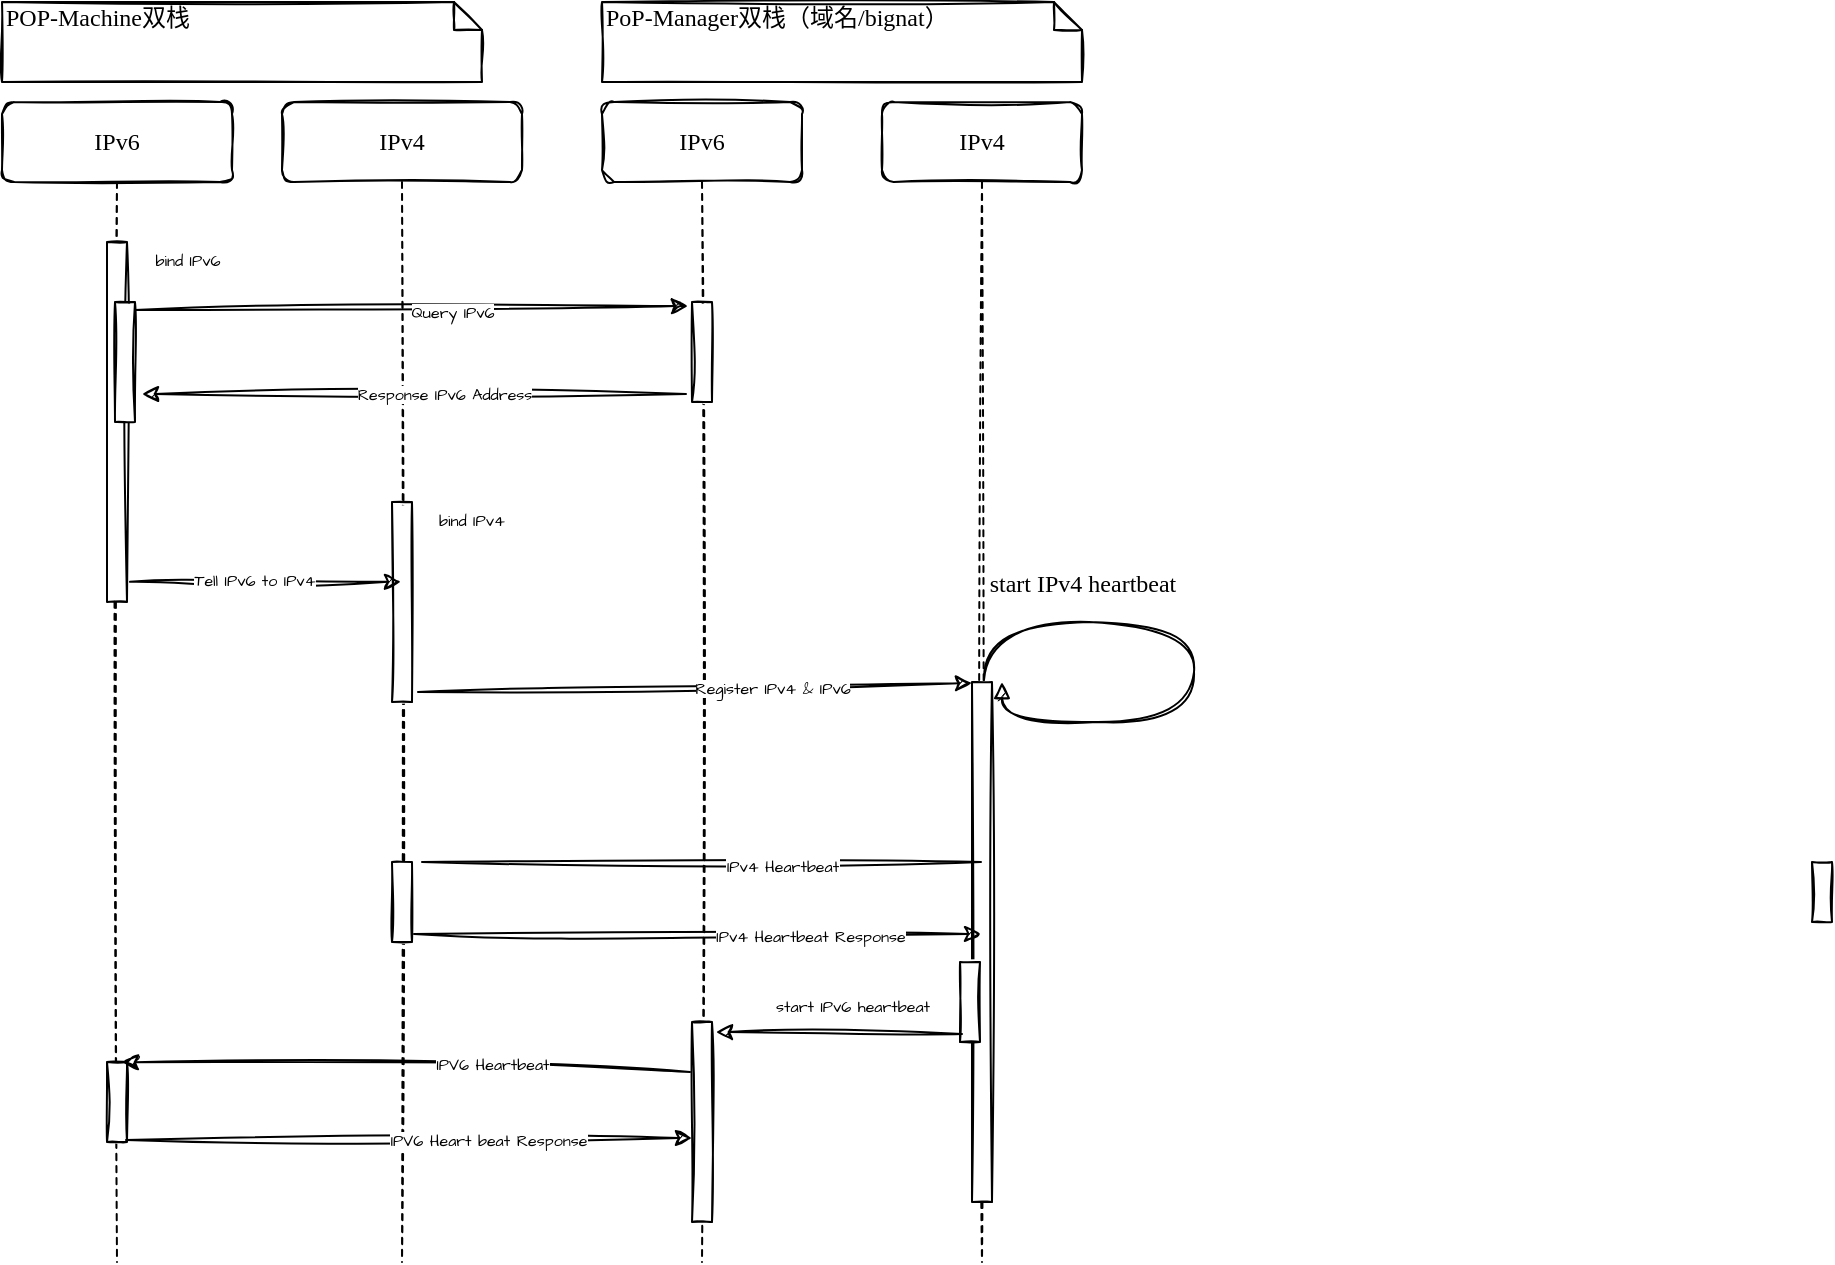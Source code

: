 <mxfile version="20.3.7" type="github"><diagram name="Page-1" id="13e1069c-82ec-6db2-03f1-153e76fe0fe0"><mxGraphModel dx="1374" dy="769" grid="1" gridSize="10" guides="1" tooltips="1" connect="1" arrows="1" fold="1" page="1" pageScale="1" pageWidth="1100" pageHeight="850" background="none" math="0" shadow="0"><root><mxCell id="0"/><mxCell id="1" parent="0"/><mxCell id="7baba1c4bc27f4b0-2" value="IPv4" style="shape=umlLifeline;perimeter=lifelinePerimeter;whiteSpace=wrap;html=1;container=1;collapsible=0;recursiveResize=0;outlineConnect=0;rounded=1;shadow=0;comic=0;labelBackgroundColor=none;strokeWidth=1;fontFamily=Verdana;fontSize=12;align=center;sketch=1;" parent="1" vertex="1"><mxGeometry x="240" y="80" width="120" height="580" as="geometry"/></mxCell><mxCell id="809fZ5iR-EyuyenYKkPi-10" value="" style="html=1;points=[];perimeter=orthogonalPerimeter;rounded=0;shadow=0;comic=0;labelBackgroundColor=none;strokeWidth=1;fontFamily=Verdana;fontSize=12;align=center;sketch=1;" vertex="1" parent="7baba1c4bc27f4b0-2"><mxGeometry x="55" y="200" width="10" height="100" as="geometry"/></mxCell><mxCell id="809fZ5iR-EyuyenYKkPi-18" value="" style="html=1;points=[];perimeter=orthogonalPerimeter;rounded=0;shadow=0;comic=0;labelBackgroundColor=none;strokeWidth=1;fontFamily=Verdana;fontSize=12;align=center;sketch=1;" vertex="1" parent="7baba1c4bc27f4b0-2"><mxGeometry x="55" y="380" width="10" height="40" as="geometry"/></mxCell><mxCell id="809fZ5iR-EyuyenYKkPi-12" value="&lt;font style=&quot;font-size: 8px;&quot;&gt;bind IPv4&lt;/font&gt;" style="text;html=1;strokeColor=none;fillColor=none;align=center;verticalAlign=middle;whiteSpace=wrap;rounded=0;sketch=1;hachureGap=4;jiggle=2;fontFamily=Architects Daughter;fontSource=https%3A%2F%2Ffonts.googleapis.com%2Fcss%3Ffamily%3DArchitects%2BDaughter;fontSize=20;" vertex="1" parent="7baba1c4bc27f4b0-2"><mxGeometry x="65" y="190" width="60" height="30" as="geometry"/></mxCell><mxCell id="7baba1c4bc27f4b0-3" value="IPv6" style="shape=umlLifeline;perimeter=lifelinePerimeter;whiteSpace=wrap;html=1;container=1;collapsible=0;recursiveResize=0;outlineConnect=0;rounded=1;shadow=0;comic=0;labelBackgroundColor=none;strokeWidth=1;fontFamily=Verdana;fontSize=12;align=center;sketch=1;" parent="1" vertex="1"><mxGeometry x="400" y="80" width="100" height="580" as="geometry"/></mxCell><mxCell id="7baba1c4bc27f4b0-13" value="" style="html=1;points=[];perimeter=orthogonalPerimeter;rounded=0;shadow=0;comic=0;labelBackgroundColor=none;strokeWidth=1;fontFamily=Verdana;fontSize=12;align=center;sketch=1;" parent="7baba1c4bc27f4b0-3" vertex="1"><mxGeometry x="45" y="100" width="10" height="50" as="geometry"/></mxCell><mxCell id="7baba1c4bc27f4b0-28" value="" style="html=1;points=[];perimeter=orthogonalPerimeter;rounded=0;shadow=0;comic=0;labelBackgroundColor=none;strokeWidth=1;fontFamily=Verdana;fontSize=12;align=center;sketch=1;" parent="7baba1c4bc27f4b0-3" vertex="1"><mxGeometry x="45" y="460" width="10" height="100" as="geometry"/></mxCell><mxCell id="7baba1c4bc27f4b0-4" value="IPv4" style="shape=umlLifeline;perimeter=lifelinePerimeter;whiteSpace=wrap;html=1;container=1;collapsible=0;recursiveResize=0;outlineConnect=0;rounded=1;shadow=0;comic=0;labelBackgroundColor=none;strokeWidth=1;fontFamily=Verdana;fontSize=12;align=center;sketch=1;" parent="1" vertex="1"><mxGeometry x="540" y="80" width="100" height="580" as="geometry"/></mxCell><mxCell id="809fZ5iR-EyuyenYKkPi-13" value="" style="html=1;points=[];perimeter=orthogonalPerimeter;rounded=0;shadow=0;comic=0;labelBackgroundColor=none;strokeWidth=1;fontFamily=Verdana;fontSize=12;align=center;sketch=1;" vertex="1" parent="7baba1c4bc27f4b0-4"><mxGeometry x="45" y="290" width="10" height="260" as="geometry"/></mxCell><mxCell id="7baba1c4bc27f4b0-19" value="" style="html=1;points=[];perimeter=orthogonalPerimeter;rounded=0;shadow=0;comic=0;labelBackgroundColor=none;strokeWidth=1;fontFamily=Verdana;fontSize=12;align=center;sketch=1;" parent="7baba1c4bc27f4b0-4" vertex="1"><mxGeometry x="39" y="430" width="10" height="40" as="geometry"/></mxCell><mxCell id="7baba1c4bc27f4b0-8" value="IPv6" style="shape=umlLifeline;perimeter=lifelinePerimeter;whiteSpace=wrap;html=1;container=1;collapsible=0;recursiveResize=0;outlineConnect=0;rounded=1;shadow=0;comic=0;labelBackgroundColor=none;strokeWidth=1;fontFamily=Verdana;fontSize=12;align=center;sketch=1;" parent="1" vertex="1"><mxGeometry x="100" y="80" width="115" height="580" as="geometry"/></mxCell><mxCell id="7baba1c4bc27f4b0-9" value="" style="html=1;points=[];perimeter=orthogonalPerimeter;rounded=0;shadow=0;comic=0;labelBackgroundColor=none;strokeWidth=1;fontFamily=Verdana;fontSize=12;align=center;sketch=1;" parent="7baba1c4bc27f4b0-8" vertex="1"><mxGeometry x="52.5" y="70" width="10" height="180" as="geometry"/></mxCell><mxCell id="809fZ5iR-EyuyenYKkPi-2" value="" style="html=1;points=[];perimeter=orthogonalPerimeter;rounded=0;shadow=0;comic=0;labelBackgroundColor=none;strokeWidth=1;fontFamily=Verdana;fontSize=12;align=center;sketch=1;" vertex="1" parent="7baba1c4bc27f4b0-8"><mxGeometry x="56.5" y="100" width="10" height="60" as="geometry"/></mxCell><mxCell id="809fZ5iR-EyuyenYKkPi-3" value="&lt;font style=&quot;font-size: 8px;&quot;&gt;bind IPv6&lt;/font&gt;" style="text;html=1;strokeColor=none;fillColor=none;align=center;verticalAlign=middle;whiteSpace=wrap;rounded=0;sketch=1;hachureGap=4;jiggle=2;fontFamily=Architects Daughter;fontSource=https%3A%2F%2Ffonts.googleapis.com%2Fcss%3Ffamily%3DArchitects%2BDaughter;fontSize=20;" vertex="1" parent="7baba1c4bc27f4b0-8"><mxGeometry x="62.5" y="60" width="60" height="30" as="geometry"/></mxCell><mxCell id="809fZ5iR-EyuyenYKkPi-30" value="" style="html=1;points=[];perimeter=orthogonalPerimeter;rounded=0;shadow=0;comic=0;labelBackgroundColor=none;strokeWidth=1;fontFamily=Verdana;fontSize=12;align=center;sketch=1;" vertex="1" parent="7baba1c4bc27f4b0-8"><mxGeometry x="52.5" y="480" width="10" height="40" as="geometry"/></mxCell><mxCell id="7baba1c4bc27f4b0-25" value="" style="html=1;points=[];perimeter=orthogonalPerimeter;rounded=0;shadow=0;comic=0;labelBackgroundColor=none;strokeColor=#000000;strokeWidth=1;fillColor=#FFFFFF;fontFamily=Verdana;fontSize=12;fontColor=#000000;align=center;sketch=1;" parent="1" vertex="1"><mxGeometry x="1005" y="460" width="10" height="30" as="geometry"/></mxCell><mxCell id="7baba1c4bc27f4b0-36" value="start IPv4 heartbeat" style="html=1;verticalAlign=bottom;endArrow=block;labelBackgroundColor=none;fontFamily=Verdana;fontSize=12;elbow=vertical;edgeStyle=orthogonalEdgeStyle;curved=1;sketch=1;exitX=0.6;exitY=-0.004;exitDx=0;exitDy=0;exitPerimeter=0;" parent="1" source="809fZ5iR-EyuyenYKkPi-13" edge="1"><mxGeometry x="-0.48" y="10" relative="1" as="geometry"><mxPoint x="645.66" y="350.46" as="sourcePoint"/><mxPoint x="600" y="370" as="targetPoint"/><Array as="points"><mxPoint x="591" y="340"/><mxPoint x="696" y="340"/><mxPoint x="696" y="390"/></Array><mxPoint as="offset"/></mxGeometry></mxCell><mxCell id="7baba1c4bc27f4b0-40" value="POP-Machine双栈" style="shape=note;whiteSpace=wrap;html=1;size=14;verticalAlign=top;align=left;spacingTop=-6;rounded=0;shadow=0;comic=0;labelBackgroundColor=none;strokeWidth=1;fontFamily=Verdana;fontSize=12;sketch=1;" parent="1" vertex="1"><mxGeometry x="100" y="30" width="240" height="40" as="geometry"/></mxCell><mxCell id="7baba1c4bc27f4b0-42" value="PoP-Manager双栈（域名/bignat）" style="shape=note;whiteSpace=wrap;html=1;size=14;verticalAlign=top;align=left;spacingTop=-6;rounded=0;shadow=0;comic=0;labelBackgroundColor=none;strokeWidth=1;fontFamily=Verdana;fontSize=12;sketch=1;" parent="1" vertex="1"><mxGeometry x="400" y="30" width="240" height="40" as="geometry"/></mxCell><mxCell id="809fZ5iR-EyuyenYKkPi-5" value="" style="endArrow=classic;html=1;rounded=0;sketch=1;hachureGap=4;jiggle=2;fontFamily=Architects Daughter;fontSource=https%3A%2F%2Ffonts.googleapis.com%2Fcss%3Ffamily%3DArchitects%2BDaughter;fontSize=8;exitX=1;exitY=0.067;exitDx=0;exitDy=0;exitPerimeter=0;entryX=-0.2;entryY=0.04;entryDx=0;entryDy=0;entryPerimeter=0;" edge="1" parent="1" source="809fZ5iR-EyuyenYKkPi-2" target="7baba1c4bc27f4b0-13"><mxGeometry width="50" height="50" relative="1" as="geometry"><mxPoint x="210" y="260" as="sourcePoint"/><mxPoint x="260" y="210" as="targetPoint"/></mxGeometry></mxCell><mxCell id="809fZ5iR-EyuyenYKkPi-6" value="Query IPv6" style="edgeLabel;html=1;align=center;verticalAlign=middle;resizable=0;points=[];fontSize=8;fontFamily=Architects Daughter;" vertex="1" connectable="0" parent="809fZ5iR-EyuyenYKkPi-5"><mxGeometry x="0.144" y="-2" relative="1" as="geometry"><mxPoint as="offset"/></mxGeometry></mxCell><mxCell id="809fZ5iR-EyuyenYKkPi-7" value="" style="endArrow=classic;html=1;rounded=0;sketch=1;hachureGap=4;jiggle=2;fontFamily=Architects Daughter;fontSource=https%3A%2F%2Ffonts.googleapis.com%2Fcss%3Ffamily%3DArchitects%2BDaughter;fontSize=8;exitX=-0.3;exitY=0.92;exitDx=0;exitDy=0;exitPerimeter=0;" edge="1" parent="1" source="7baba1c4bc27f4b0-13"><mxGeometry width="50" height="50" relative="1" as="geometry"><mxPoint x="440" y="360" as="sourcePoint"/><mxPoint x="170" y="226" as="targetPoint"/></mxGeometry></mxCell><mxCell id="809fZ5iR-EyuyenYKkPi-8" value="Response IPv6 Address" style="edgeLabel;html=1;align=center;verticalAlign=middle;resizable=0;points=[];fontSize=8;fontFamily=Architects Daughter;" vertex="1" connectable="0" parent="809fZ5iR-EyuyenYKkPi-7"><mxGeometry x="-0.108" relative="1" as="geometry"><mxPoint as="offset"/></mxGeometry></mxCell><mxCell id="809fZ5iR-EyuyenYKkPi-14" value="" style="endArrow=classic;html=1;rounded=0;sketch=1;hachureGap=4;jiggle=2;fontFamily=Architects Daughter;fontSource=https%3A%2F%2Ffonts.googleapis.com%2Fcss%3Ffamily%3DArchitects%2BDaughter;fontSize=8;exitX=1.3;exitY=0.95;exitDx=0;exitDy=0;exitPerimeter=0;entryX=0;entryY=0.002;entryDx=0;entryDy=0;entryPerimeter=0;" edge="1" parent="1" source="809fZ5iR-EyuyenYKkPi-10" target="809fZ5iR-EyuyenYKkPi-13"><mxGeometry width="50" height="50" relative="1" as="geometry"><mxPoint x="370" y="210" as="sourcePoint"/><mxPoint x="420" y="160" as="targetPoint"/></mxGeometry></mxCell><mxCell id="809fZ5iR-EyuyenYKkPi-16" value="Register IPv4 &amp;amp; IPv6" style="edgeLabel;html=1;align=center;verticalAlign=middle;resizable=0;points=[];fontSize=8;fontFamily=Architects Daughter;" vertex="1" connectable="0" parent="809fZ5iR-EyuyenYKkPi-14"><mxGeometry x="0.279" y="-1" relative="1" as="geometry"><mxPoint as="offset"/></mxGeometry></mxCell><mxCell id="809fZ5iR-EyuyenYKkPi-21" value="" style="endArrow=classic;html=1;rounded=0;sketch=1;hachureGap=4;jiggle=2;fontFamily=Architects Daughter;fontSource=https%3A%2F%2Ffonts.googleapis.com%2Fcss%3Ffamily%3DArchitects%2BDaughter;fontSize=8;exitX=1.1;exitY=0.9;exitDx=0;exitDy=0;exitPerimeter=0;" edge="1" parent="1" source="809fZ5iR-EyuyenYKkPi-18" target="7baba1c4bc27f4b0-4"><mxGeometry width="50" height="50" relative="1" as="geometry"><mxPoint x="350" y="300" as="sourcePoint"/><mxPoint x="400" y="250" as="targetPoint"/></mxGeometry></mxCell><mxCell id="809fZ5iR-EyuyenYKkPi-22" value="IPv4 Heartbeat Response" style="edgeLabel;html=1;align=center;verticalAlign=middle;resizable=0;points=[];fontSize=8;fontFamily=Architects Daughter;" vertex="1" connectable="0" parent="809fZ5iR-EyuyenYKkPi-21"><mxGeometry x="0.397" y="-1" relative="1" as="geometry"><mxPoint as="offset"/></mxGeometry></mxCell><mxCell id="809fZ5iR-EyuyenYKkPi-24" value="" style="endArrow=classic;html=1;rounded=0;sketch=1;hachureGap=4;jiggle=2;fontFamily=Architects Daughter;fontSource=https%3A%2F%2Ffonts.googleapis.com%2Fcss%3Ffamily%3DArchitects%2BDaughter;fontSize=8;exitX=1.15;exitY=0.944;exitDx=0;exitDy=0;exitPerimeter=0;" edge="1" parent="1" source="7baba1c4bc27f4b0-9" target="7baba1c4bc27f4b0-2"><mxGeometry width="50" height="50" relative="1" as="geometry"><mxPoint x="200" y="350" as="sourcePoint"/><mxPoint x="250" y="300" as="targetPoint"/></mxGeometry></mxCell><mxCell id="809fZ5iR-EyuyenYKkPi-25" value="Tell IPv6 to IPv4" style="edgeLabel;html=1;align=center;verticalAlign=middle;resizable=0;points=[];fontSize=8;fontFamily=Architects Daughter;" vertex="1" connectable="0" parent="809fZ5iR-EyuyenYKkPi-24"><mxGeometry x="-0.085" y="1" relative="1" as="geometry"><mxPoint as="offset"/></mxGeometry></mxCell><mxCell id="809fZ5iR-EyuyenYKkPi-28" value="" style="endArrow=none;html=1;rounded=0;sketch=1;hachureGap=4;jiggle=2;fontFamily=Architects Daughter;fontSource=https%3A%2F%2Ffonts.googleapis.com%2Fcss%3Ffamily%3DArchitects%2BDaughter;fontSize=8;" edge="1" parent="1" source="7baba1c4bc27f4b0-4"><mxGeometry width="50" height="50" relative="1" as="geometry"><mxPoint x="589.5" y="463" as="sourcePoint"/><mxPoint x="310" y="460" as="targetPoint"/></mxGeometry></mxCell><mxCell id="809fZ5iR-EyuyenYKkPi-29" value="IPv4 Heartbeat" style="edgeLabel;html=1;align=center;verticalAlign=middle;resizable=0;points=[];fontSize=8;fontFamily=Architects Daughter;" vertex="1" connectable="0" parent="809fZ5iR-EyuyenYKkPi-28"><mxGeometry x="-0.289" y="2" relative="1" as="geometry"><mxPoint as="offset"/></mxGeometry></mxCell><mxCell id="809fZ5iR-EyuyenYKkPi-26" value="" style="endArrow=classic;html=1;rounded=0;sketch=1;hachureGap=4;jiggle=2;fontFamily=Architects Daughter;fontSource=https%3A%2F%2Ffonts.googleapis.com%2Fcss%3Ffamily%3DArchitects%2BDaughter;fontSize=8;exitX=0.1;exitY=0.9;exitDx=0;exitDy=0;exitPerimeter=0;entryX=1.2;entryY=0.05;entryDx=0;entryDy=0;entryPerimeter=0;" edge="1" parent="1" source="7baba1c4bc27f4b0-19" target="7baba1c4bc27f4b0-28"><mxGeometry width="50" height="50" relative="1" as="geometry"><mxPoint x="574" y="540" as="sourcePoint"/><mxPoint x="455" y="548" as="targetPoint"/></mxGeometry></mxCell><mxCell id="809fZ5iR-EyuyenYKkPi-27" value="start IPv6 heartbeat" style="edgeLabel;html=1;align=center;verticalAlign=middle;resizable=0;points=[];fontSize=8;fontFamily=Architects Daughter;" vertex="1" connectable="0" parent="809fZ5iR-EyuyenYKkPi-26"><mxGeometry x="-0.059" y="1" relative="1" as="geometry"><mxPoint x="3" y="-15" as="offset"/></mxGeometry></mxCell><mxCell id="809fZ5iR-EyuyenYKkPi-31" value="" style="endArrow=classic;html=1;rounded=0;sketch=1;hachureGap=4;jiggle=2;fontFamily=Architects Daughter;fontSource=https%3A%2F%2Ffonts.googleapis.com%2Fcss%3Ffamily%3DArchitects%2BDaughter;fontSize=8;entryX=0.75;entryY=0;entryDx=0;entryDy=0;entryPerimeter=0;exitX=-0.1;exitY=0.25;exitDx=0;exitDy=0;exitPerimeter=0;" edge="1" parent="1" source="7baba1c4bc27f4b0-28" target="809fZ5iR-EyuyenYKkPi-30"><mxGeometry width="50" height="50" relative="1" as="geometry"><mxPoint x="340" y="620" as="sourcePoint"/><mxPoint x="390" y="570" as="targetPoint"/></mxGeometry></mxCell><mxCell id="809fZ5iR-EyuyenYKkPi-32" value="IPV6 Heartbeat" style="edgeLabel;html=1;align=center;verticalAlign=middle;resizable=0;points=[];fontSize=8;fontFamily=Architects Daughter;" vertex="1" connectable="0" parent="809fZ5iR-EyuyenYKkPi-31"><mxGeometry x="-0.302" y="-3" relative="1" as="geometry"><mxPoint as="offset"/></mxGeometry></mxCell><mxCell id="809fZ5iR-EyuyenYKkPi-33" value="" style="endArrow=classic;html=1;rounded=0;sketch=1;hachureGap=4;jiggle=2;fontFamily=Architects Daughter;fontSource=https%3A%2F%2Ffonts.googleapis.com%2Fcss%3Ffamily%3DArchitects%2BDaughter;fontSize=8;exitX=0.95;exitY=0.975;exitDx=0;exitDy=0;exitPerimeter=0;entryX=0;entryY=0.58;entryDx=0;entryDy=0;entryPerimeter=0;" edge="1" parent="1" source="809fZ5iR-EyuyenYKkPi-30" target="7baba1c4bc27f4b0-28"><mxGeometry width="50" height="50" relative="1" as="geometry"><mxPoint x="200" y="640" as="sourcePoint"/><mxPoint x="250" y="590" as="targetPoint"/></mxGeometry></mxCell><mxCell id="809fZ5iR-EyuyenYKkPi-34" value="IPV6 Heart beat Response" style="edgeLabel;html=1;align=center;verticalAlign=middle;resizable=0;points=[];fontSize=8;fontFamily=Architects Daughter;" vertex="1" connectable="0" parent="809fZ5iR-EyuyenYKkPi-33"><mxGeometry x="0.279" relative="1" as="geometry"><mxPoint as="offset"/></mxGeometry></mxCell></root></mxGraphModel></diagram></mxfile>